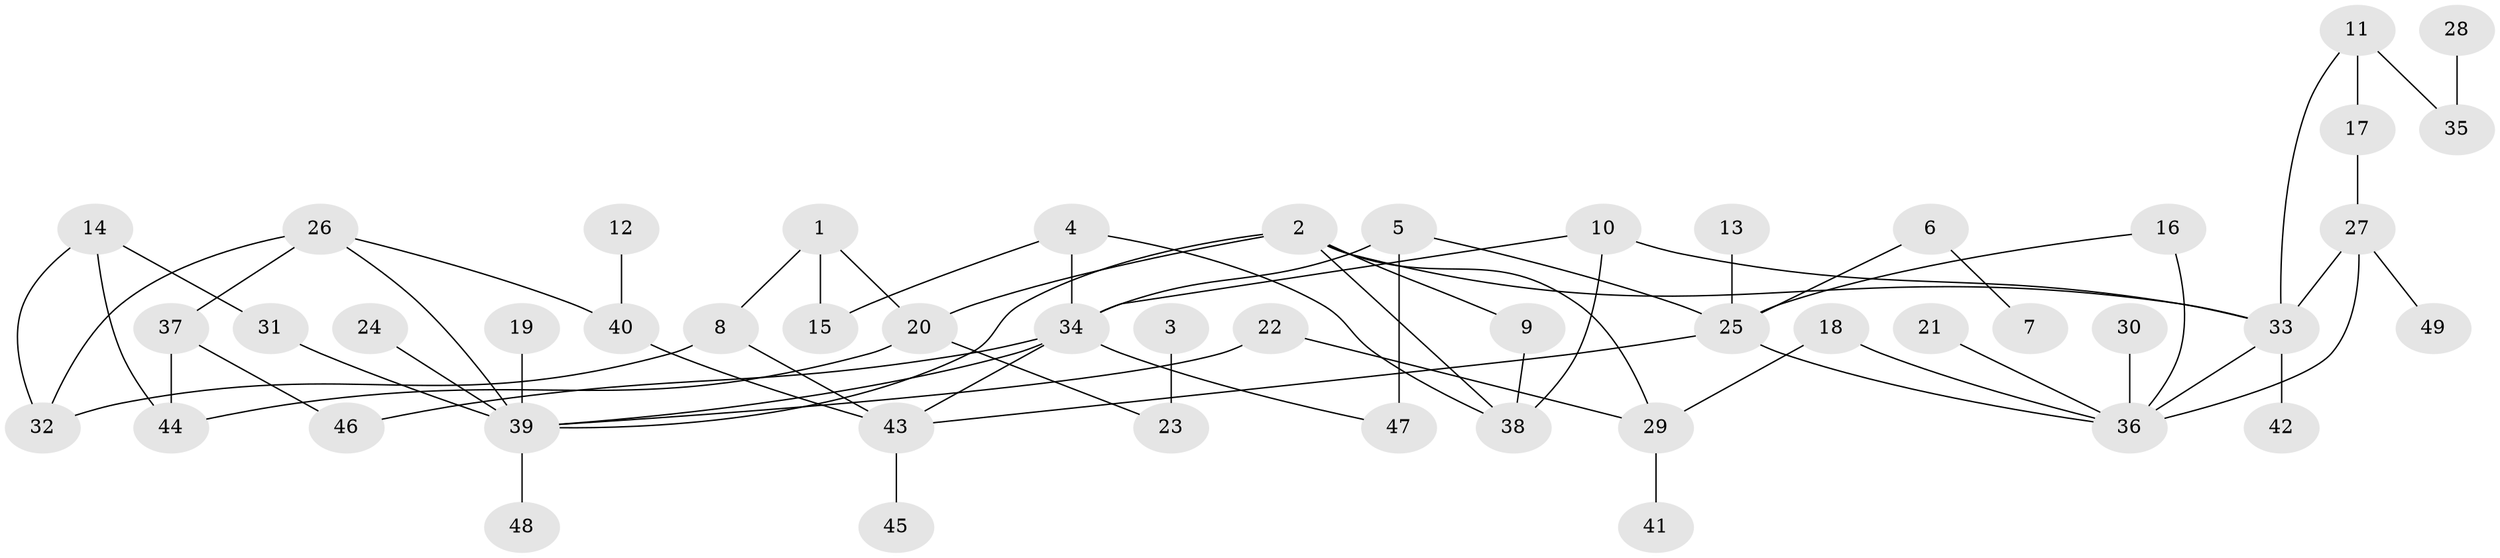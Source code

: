 // original degree distribution, {4: 0.09183673469387756, 6: 0.04081632653061224, 7: 0.01020408163265306, 8: 0.01020408163265306, 3: 0.16326530612244897, 5: 0.05102040816326531, 2: 0.2857142857142857, 1: 0.3469387755102041}
// Generated by graph-tools (version 1.1) at 2025/25/03/09/25 03:25:27]
// undirected, 49 vertices, 68 edges
graph export_dot {
graph [start="1"]
  node [color=gray90,style=filled];
  1;
  2;
  3;
  4;
  5;
  6;
  7;
  8;
  9;
  10;
  11;
  12;
  13;
  14;
  15;
  16;
  17;
  18;
  19;
  20;
  21;
  22;
  23;
  24;
  25;
  26;
  27;
  28;
  29;
  30;
  31;
  32;
  33;
  34;
  35;
  36;
  37;
  38;
  39;
  40;
  41;
  42;
  43;
  44;
  45;
  46;
  47;
  48;
  49;
  1 -- 8 [weight=1.0];
  1 -- 15 [weight=1.0];
  1 -- 20 [weight=1.0];
  2 -- 9 [weight=1.0];
  2 -- 20 [weight=2.0];
  2 -- 29 [weight=1.0];
  2 -- 33 [weight=1.0];
  2 -- 38 [weight=1.0];
  2 -- 39 [weight=1.0];
  3 -- 23 [weight=1.0];
  4 -- 15 [weight=1.0];
  4 -- 34 [weight=1.0];
  4 -- 38 [weight=1.0];
  5 -- 25 [weight=1.0];
  5 -- 34 [weight=1.0];
  5 -- 47 [weight=2.0];
  6 -- 7 [weight=1.0];
  6 -- 25 [weight=1.0];
  8 -- 32 [weight=1.0];
  8 -- 43 [weight=1.0];
  9 -- 38 [weight=1.0];
  10 -- 33 [weight=1.0];
  10 -- 34 [weight=1.0];
  10 -- 38 [weight=1.0];
  11 -- 17 [weight=1.0];
  11 -- 33 [weight=1.0];
  11 -- 35 [weight=1.0];
  12 -- 40 [weight=1.0];
  13 -- 25 [weight=1.0];
  14 -- 31 [weight=1.0];
  14 -- 32 [weight=1.0];
  14 -- 44 [weight=1.0];
  16 -- 25 [weight=1.0];
  16 -- 36 [weight=1.0];
  17 -- 27 [weight=1.0];
  18 -- 29 [weight=1.0];
  18 -- 36 [weight=1.0];
  19 -- 39 [weight=1.0];
  20 -- 23 [weight=1.0];
  20 -- 44 [weight=1.0];
  21 -- 36 [weight=1.0];
  22 -- 29 [weight=1.0];
  22 -- 39 [weight=1.0];
  24 -- 39 [weight=1.0];
  25 -- 36 [weight=1.0];
  25 -- 43 [weight=1.0];
  26 -- 32 [weight=1.0];
  26 -- 37 [weight=1.0];
  26 -- 39 [weight=1.0];
  26 -- 40 [weight=1.0];
  27 -- 33 [weight=1.0];
  27 -- 36 [weight=1.0];
  27 -- 49 [weight=1.0];
  28 -- 35 [weight=1.0];
  29 -- 41 [weight=1.0];
  30 -- 36 [weight=1.0];
  31 -- 39 [weight=1.0];
  33 -- 36 [weight=1.0];
  33 -- 42 [weight=1.0];
  34 -- 39 [weight=1.0];
  34 -- 43 [weight=1.0];
  34 -- 46 [weight=1.0];
  34 -- 47 [weight=1.0];
  37 -- 44 [weight=1.0];
  37 -- 46 [weight=1.0];
  39 -- 48 [weight=1.0];
  40 -- 43 [weight=1.0];
  43 -- 45 [weight=1.0];
}
